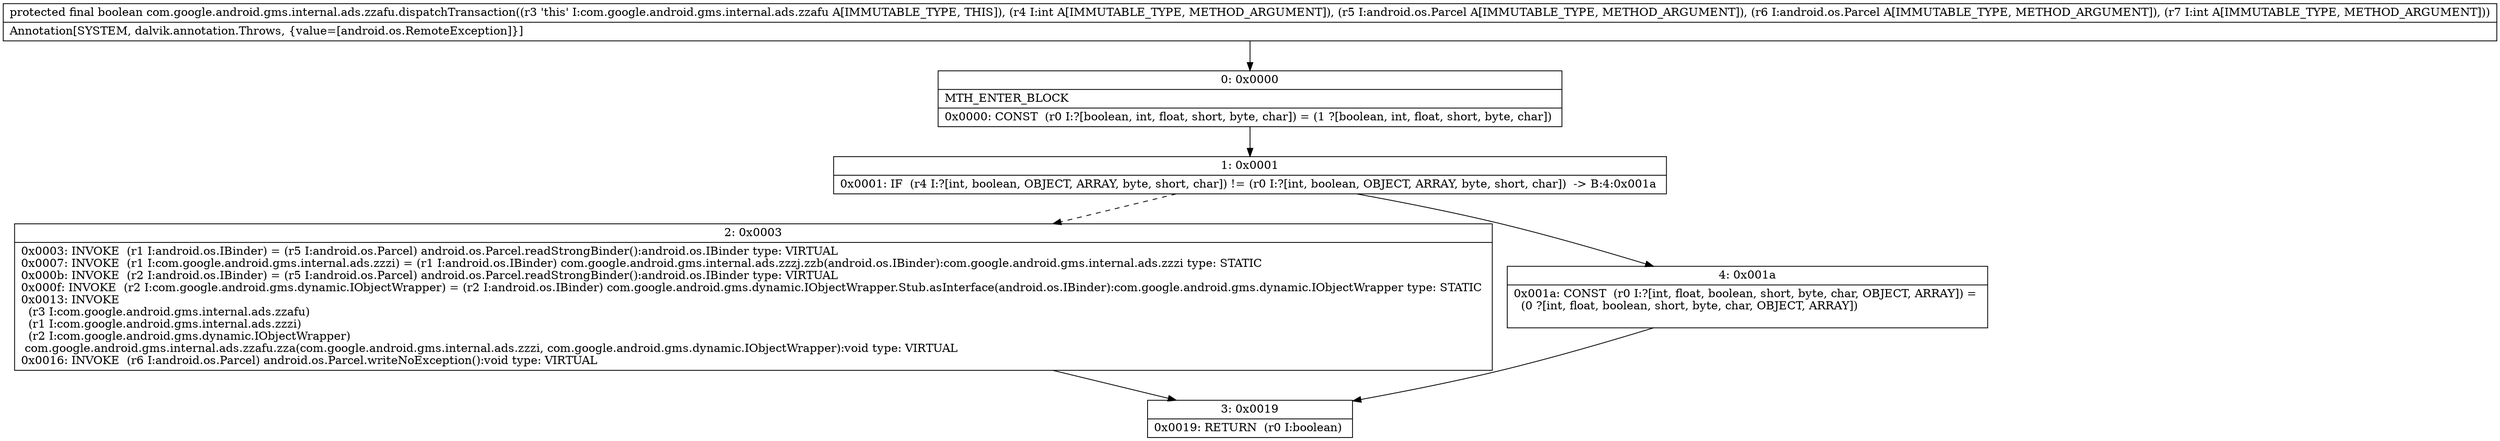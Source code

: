 digraph "CFG forcom.google.android.gms.internal.ads.zzafu.dispatchTransaction(ILandroid\/os\/Parcel;Landroid\/os\/Parcel;I)Z" {
Node_0 [shape=record,label="{0\:\ 0x0000|MTH_ENTER_BLOCK\l|0x0000: CONST  (r0 I:?[boolean, int, float, short, byte, char]) = (1 ?[boolean, int, float, short, byte, char]) \l}"];
Node_1 [shape=record,label="{1\:\ 0x0001|0x0001: IF  (r4 I:?[int, boolean, OBJECT, ARRAY, byte, short, char]) != (r0 I:?[int, boolean, OBJECT, ARRAY, byte, short, char])  \-\> B:4:0x001a \l}"];
Node_2 [shape=record,label="{2\:\ 0x0003|0x0003: INVOKE  (r1 I:android.os.IBinder) = (r5 I:android.os.Parcel) android.os.Parcel.readStrongBinder():android.os.IBinder type: VIRTUAL \l0x0007: INVOKE  (r1 I:com.google.android.gms.internal.ads.zzzi) = (r1 I:android.os.IBinder) com.google.android.gms.internal.ads.zzzj.zzb(android.os.IBinder):com.google.android.gms.internal.ads.zzzi type: STATIC \l0x000b: INVOKE  (r2 I:android.os.IBinder) = (r5 I:android.os.Parcel) android.os.Parcel.readStrongBinder():android.os.IBinder type: VIRTUAL \l0x000f: INVOKE  (r2 I:com.google.android.gms.dynamic.IObjectWrapper) = (r2 I:android.os.IBinder) com.google.android.gms.dynamic.IObjectWrapper.Stub.asInterface(android.os.IBinder):com.google.android.gms.dynamic.IObjectWrapper type: STATIC \l0x0013: INVOKE  \l  (r3 I:com.google.android.gms.internal.ads.zzafu)\l  (r1 I:com.google.android.gms.internal.ads.zzzi)\l  (r2 I:com.google.android.gms.dynamic.IObjectWrapper)\l com.google.android.gms.internal.ads.zzafu.zza(com.google.android.gms.internal.ads.zzzi, com.google.android.gms.dynamic.IObjectWrapper):void type: VIRTUAL \l0x0016: INVOKE  (r6 I:android.os.Parcel) android.os.Parcel.writeNoException():void type: VIRTUAL \l}"];
Node_3 [shape=record,label="{3\:\ 0x0019|0x0019: RETURN  (r0 I:boolean) \l}"];
Node_4 [shape=record,label="{4\:\ 0x001a|0x001a: CONST  (r0 I:?[int, float, boolean, short, byte, char, OBJECT, ARRAY]) = \l  (0 ?[int, float, boolean, short, byte, char, OBJECT, ARRAY])\l \l}"];
MethodNode[shape=record,label="{protected final boolean com.google.android.gms.internal.ads.zzafu.dispatchTransaction((r3 'this' I:com.google.android.gms.internal.ads.zzafu A[IMMUTABLE_TYPE, THIS]), (r4 I:int A[IMMUTABLE_TYPE, METHOD_ARGUMENT]), (r5 I:android.os.Parcel A[IMMUTABLE_TYPE, METHOD_ARGUMENT]), (r6 I:android.os.Parcel A[IMMUTABLE_TYPE, METHOD_ARGUMENT]), (r7 I:int A[IMMUTABLE_TYPE, METHOD_ARGUMENT]))  | Annotation[SYSTEM, dalvik.annotation.Throws, \{value=[android.os.RemoteException]\}]\l}"];
MethodNode -> Node_0;
Node_0 -> Node_1;
Node_1 -> Node_2[style=dashed];
Node_1 -> Node_4;
Node_2 -> Node_3;
Node_4 -> Node_3;
}

